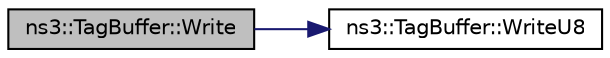 digraph "ns3::TagBuffer::Write"
{
  edge [fontname="Helvetica",fontsize="10",labelfontname="Helvetica",labelfontsize="10"];
  node [fontname="Helvetica",fontsize="10",shape=record];
  rankdir="LR";
  Node1 [label="ns3::TagBuffer::Write",height=0.2,width=0.4,color="black", fillcolor="grey75", style="filled", fontcolor="black"];
  Node1 -> Node2 [color="midnightblue",fontsize="10",style="solid"];
  Node2 [label="ns3::TagBuffer::WriteU8",height=0.2,width=0.4,color="black", fillcolor="white", style="filled",URL="$d6/ded/classns3_1_1TagBuffer.html#a75098eafbb40382166603f99d1149c0b"];
}
